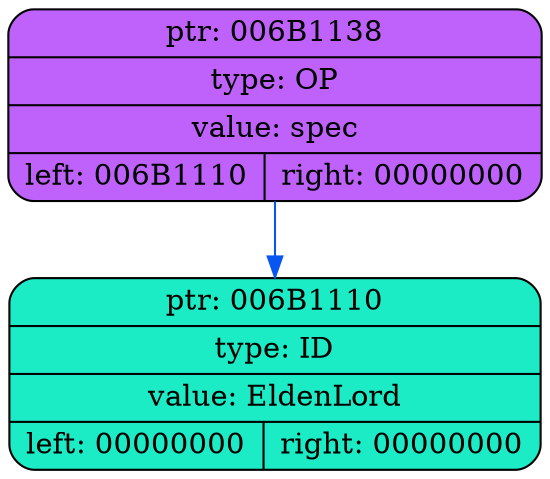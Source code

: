 digraph
{
    rankdir=TP

        node006B1138[shape=record,style="rounded,filled",fillcolor="#BF62FC",label="{ ptr: 006B1138 | type: OP | value: spec| { left: 006B1110 | right: 00000000 }}"];
    node006B1138 -> node006B1110[color="#0855F0"]
    node006B1110[shape=record,style="rounded,filled",fillcolor="#1BECC5",label="{ ptr: 006B1110 | type: ID | value: EldenLord| { left: 00000000 | right: 00000000 }}"];
}